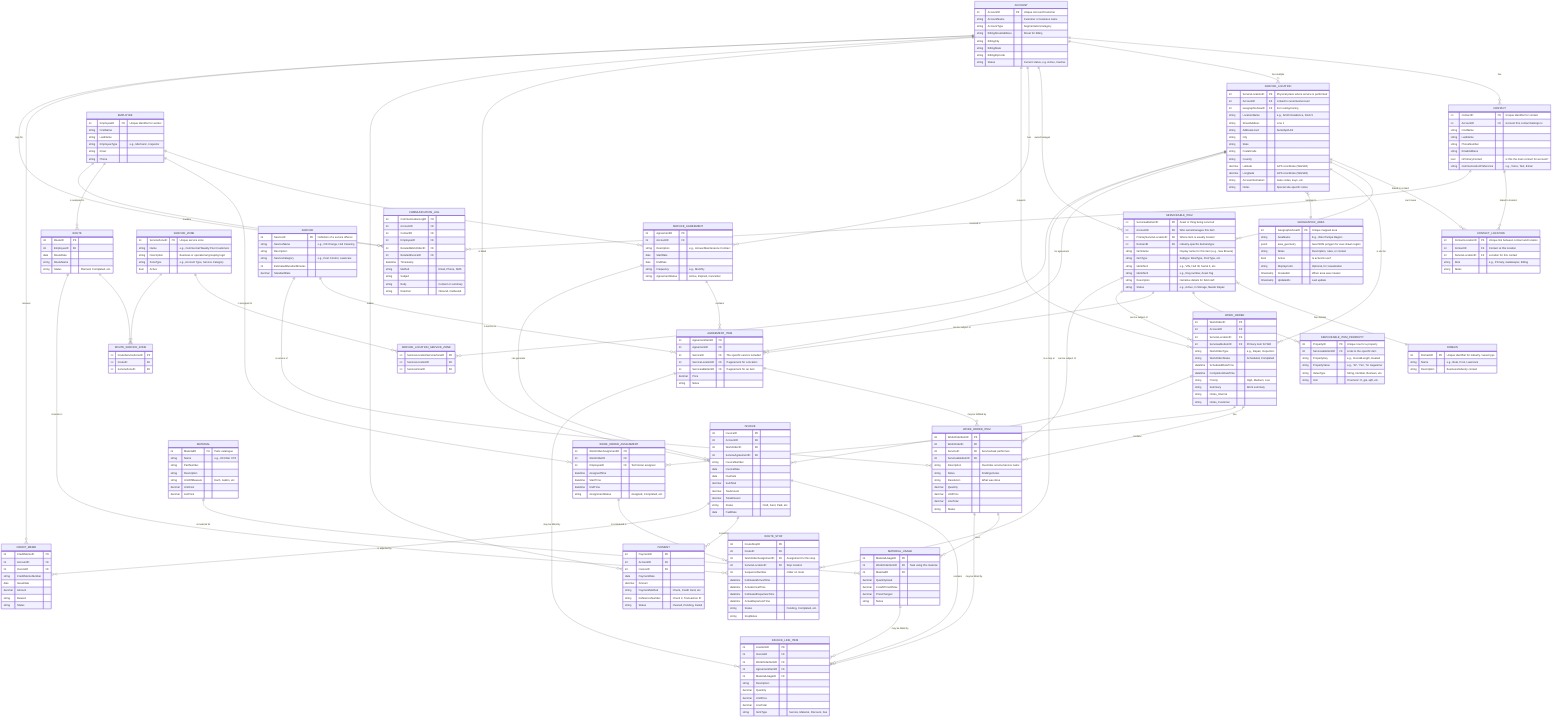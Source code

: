 erDiagram
    ACCOUNT {
        int AccountID PK "Unique Account/Customer"
        string AccountName "Customer or business name"
        string AccountType "Segmentation/category"
        string BillingStreetAddress "Street for billing"
        string BillingCity
        string BillingState
        string BillingZipCode
        string Status "Current status, e.g. Active, Inactive"
    }

    CONTACT {
        int ContactID PK "Unique identifier for contact"
        int AccountID FK "Account this contact belongs to"
        string FirstName
        string LastName
        string PhoneNumber
        string EmailAddress
        bool IsPrimaryContact "Is this the main contact for account?"
        string CommunicationPreference "e.g., Voice, Text, Email"
    }

    SERVICE_LOCATION {
        int ServiceLocationID PK "Physical place where service is performed"
        int AccountID FK "Linked to customer/account"
        int GeographicAreaID FK "For routing/zoning"
        string LocationName "e.g., Smith Residence, Dock 5"
        string StreetAddress "Line 1"
        string AddressLine2 "Suite/Apt/Unit"
        string City
        string State
        string PostalCode
        string Country
        decimal Latitude "GPS coordinate (WGS84)"
        decimal Longitude "GPS coordinate (WGS84)"
        string AccessInformation "Gate codes, keys, etc."
        string Notes "Special site-specific notes"
    }

    CONTACT_LOCATION {
        int ContactLocationID PK "Unique link between contact and location"
        int ContactID FK "Contact at this location"
        int ServiceLocationID FK "Location for this contact"
        string Role "e.g., Primary, Gatekeeper, Billing"
        string Notes
    }

    DOMAIN {
        int DomainID PK "Unique identifier for industry / asset type"
        string Name "e.g., Boat, Pool, Lawncare"
        string Description "Business/industry context"
    }

    SERVICEABLE_ITEM {
        int ServiceableItemID PK "Asset or thing being serviced"
        int AccountID FK "Who owns/manages this item"
        int PrimaryServiceLocationID FK "Where item is usually located"
        int DomainID FK "Industry-specific domain/type"
        string ItemName "Display name for this item (e.g., Sea Breeze)"
        string ItemType "Subtype: BoatType, PoolType, etc."
        string Identifier1 "e.g., VIN, Hull ID, Serial #, etc."
        string Identifier2 "e.g., Reg number, Asset Tag"
        string Description "Narrative details for field staff"
        string Status "e.g., Active, In Storage, Needs Repair"
    }

    SERVICEABLE_ITEM_PROPERTY {
        int PropertyID PK "Unique row for a property"
        int ServiceableItemID FK "Links to the specific item"
        string PropertyKey "e.g., OverallLength, Heated"
        string PropertyValue "e.g., '32', 'Yes', 'St. Augustine'"
        string ValueType "String, Number, Boolean, etc."
        string Unit "If numeric: ft, gal, sqft, etc."
    }

    SERVICE_ZONE {
        int ServiceZoneID PK "Unique service zone"
        string Name "e.g., Commercial Weekly Pool Customers"
        string Description "Business or operational grouping logic"
        string ZoneType "e.g., Account Type, Service Category"
        bool Active
    }

    SERVICE_LOCATION_SERVICE_ZONE {
        int ServiceLocationServiceZoneID PK
        int ServiceLocationID FK
        int ServiceZoneID FK
    }

    ROUTE_SERVICE_ZONE {
        int RouteServiceZoneID PK
        int RouteID FK
        int ServiceZoneID FK
    }

    GEOGRAPHIC_AREA {
        int GeographicAreaID PK "Unique mapped area"
        string AreaName "E.g., West Tampa Region"
        jsonb area_geometry "GeoJSON polygon for user-drawn region"
        string Notes "Description, rules, or context"
        bool Active "Is active/in use?"
        string DisplayColor "Optional, for visualization"
        timestamp CreatedAt "When area was created"
        timestamp UpdatedAt "Last update"
    }

    SERVICE {
        int ServiceID PK "Definition of a service offered"
        string ServiceName "e.g., Oil Change, Hull Cleaning"
        string Description
        string ServiceCategory "e.g., Pest Control, Lawncare"
        int EstimatedDurationMinutes
        decimal StandardRate
    }

    EMPLOYEE {
        int EmployeeID PK "Unique identifier for worker"
        string FirstName
        string LastName
        string EmployeeType "e.g., Mechanic, Inspector"
        string Email
        string Phone
    }

    SERVICE_AGREEMENT {
        int AgreementID PK
        int AccountID FK
        string Description "e.g., Annual Maintenance Contract"
        date StartDate
        date EndDate
        string Frequency "e.g., Monthly"
        string AgreementStatus "Active, Expired, Cancelled"
    }

    AGREEMENT_ITEM {
        int AgreementItemID PK
        int AgreementID FK
        int ServiceID FK "The specific service included"
        int ServiceLocationID FK "If agreement for a location"
        int ServiceableItemID FK "If agreement for an item"
        decimal Price
        string Notes
    }

    WORK_ORDER {
        int WorkOrderID PK
        int AccountID FK
        int ServiceLocationID FK
        int ServiceableItemID FK "Primary item for WO"
        string WorkOrderType "e.g., Repair, Inspection"
        string WorkOrderStatus "Scheduled, Completed"
        datetime ScheduledDateTime
        datetime CompletionDateTime
        string Priority "High, Medium, Low"
        string Summary "Work summary"
        string Notes_Internal
        string Notes_Customer
    }

    WORK_ORDER_ITEM {
        int WorkOrderItemID PK
        int WorkOrderID FK
        int ServiceID FK "Service/task performed"
        int ServiceableItemID FK
        string Description "Overrides service/service name"
        string Notes "Findings/notes"
        string Resolution "What was done"
        decimal Quantity
        decimal UnitPrice
        decimal LineTotal
        string Status
    }

    WORK_ORDER_ASSIGNMENT {
        int WorkOrderAssignmentID PK
        int WorkOrderID FK
        int EmployeeID FK "Technician assigned"
        datetime AssignedTime
        datetime StartTime
        datetime EndTime
        string AssignmentStatus "Assigned, Completed, etc."
    }

    MATERIAL {
        int MaterialID PK "Parts catalogue"
        string Name "e.g., Oil Filter XYZ"
        string PartNumber
        string Description
        string UnitOfMeasure "Each, Gallon, etc."
        decimal UnitCost
        decimal ListPrice
    }

    MATERIAL_USAGE {
        int MaterialUsageID PK
        int WorkOrderItemID FK "Task using this material"
        int MaterialID FK
        decimal QuantityUsed
        decimal CostAtTimeOfUse
        decimal PriceCharged
        string Notes
    }

    INVOICE {
        int InvoiceID PK
        int AccountID FK
        int WorkOrderID FK
        int ServiceAgreementID FK
        string InvoiceNumber
        date InvoiceDate
        date DueDate
        decimal SubTotal
        decimal TaxAmount
        decimal TotalAmount
        string Status "Draft, Sent, Paid, etc."
        date PaidDate
    }

    INVOICE_LINE_ITEM {
        int LineItemID PK
        int InvoiceID FK
        int WorkOrderItemID FK
        int AgreementItemID FK
        int MaterialUsageID FK
        string Description
        decimal Quantity
        decimal UnitPrice
        decimal LineTotal
        string ItemType "Service, Material, Discount, Fee"
    }

    PAYMENT {
        int PaymentID PK
        int AccountID FK
        int InvoiceID FK
        date PaymentDate
        decimal Amount
        string PaymentMethod "Check, Credit Card, etc."
        string ReferenceNumber "Check #, Transaction ID"
        string Status "Cleared, Pending, Failed"
    }

    CREDIT_MEMO {
        int CreditMemoID PK
        int AccountID FK
        int InvoiceID FK
        string CreditMemoNumber
        date IssueDate
        decimal Amount
        string Reason
        string Status
    }

    COMMUNICATION_LOG {
        int CommunicationLogID PK
        int AccountID FK
        int ContactID FK
        int EmployeeID FK
        int RelatedWorkOrderID FK
        int RelatedInvoiceID FK
        datetime Timestamp
        string Method "Email, Phone, SMS"
        string Subject
        string Body "Content or summary"
        string Direction "Inbound, Outbound"
    }

    ROUTE {
        int RouteID PK
        int EmployeeID FK
        date RouteDate
        string RouteName
        string Status "Planned, Completed, etc."
    }

    ROUTE_STOP {
        int RouteStopID PK
        int RouteID FK
        int WorkOrderAssignmentID FK "Assignment for this stop"
        int ServiceLocationID FK "Stop location"
        int SequenceNumber "Order on route"
        datetime EstimatedArrivalTime
        datetime ActualArrivalTime
        datetime EstimatedDepartureTime
        datetime ActualDepartureTime
        string Status "Pending, Completed, etc."
        string StopNotes
    }

    ACCOUNT ||--o{ CONTACT : "has"
    ACCOUNT ||--o{ SERVICE_LOCATION : "has multiple"
    ACCOUNT ||--o{ SERVICEABLE_ITEM : "owns/manages"
    ACCOUNT ||--o{ SERVICE_AGREEMENT : "has"
    ACCOUNT ||--o{ WORK_ORDER : "requests"
    ACCOUNT ||--o{ INVOICE : "is billed"
    ACCOUNT ||--o{ PAYMENT : "makes"
    ACCOUNT ||--o{ CREDIT_MEMO : "receives"
    ACCOUNT ||--o{ COMMUNICATION_LOG : "logs for"

    CONTACT ||--o{ CONTACT_LOCATION : "linked to location"
    SERVICE_LOCATION ||--o{ CONTACT_LOCATION : "linked to contact"
    CONTACT ||--o{ COMMUNICATION_LOG : "involved in"

    SERVICE_LOCATION ||--o{ SERVICEABLE_ITEM : "can house"
    SERVICE_LOCATION ||--o{ WORK_ORDER : "is site for"
    SERVICE_LOCATION }|--|| GEOGRAPHIC_AREA : "belongs to"
    SERVICE_LOCATION ||--o{ AGREEMENT_ITEM : "for agreement"
    SERVICE_LOCATION ||--o{ ROUTE_STOP : "is a stop at"

    SERVICEABLE_ITEM }|--|| DOMAIN : "has domain"
    SERVICEABLE_ITEM ||--o{ SERVICEABLE_ITEM_PROPERTY : "has property"
    SERVICEABLE_ITEM ||--o{ AGREEMENT_ITEM : "can be subject of"
    SERVICEABLE_ITEM ||--o{ WORK_ORDER : "can be subject of"
    SERVICEABLE_ITEM ||--o{ WORK_ORDER_ITEM : "can be subject of"

    SERVICE_ZONE ||--o{ SERVICE_LOCATION_SERVICE_ZONE : ""
    SERVICE_LOCATION ||--o{ SERVICE_LOCATION_SERVICE_ZONE : ""

    SERVICE_ZONE ||--o{ ROUTE_SERVICE_ZONE : ""
    ROUTE ||--o{ ROUTE_SERVICE_ZONE : ""

    SERVICE_AGREEMENT ||--o{ AGREEMENT_ITEM : "contains"
    SERVICE_AGREEMENT ||--o{ INVOICE : "can generate"
    EMPLOYEE ||--o{ SERVICE_AGREEMENT : "manages/sold"

    SERVICE ||--o{ AGREEMENT_ITEM : "is service in"
    SERVICE ||--o{ WORK_ORDER_ITEM : "is service of"

    WORK_ORDER ||--o{ WORK_ORDER_ITEM : "contains"
    WORK_ORDER ||--o{ WORK_ORDER_ASSIGNMENT : "has"
    WORK_ORDER ||--o{ INVOICE : "can generate"

    EMPLOYEE ||--o{ WORK_ORDER_ASSIGNMENT : "is assigned to"
    EMPLOYEE ||--o{ ROUTE : "is assigned to"
    EMPLOYEE ||--o{ COMMUNICATION_LOG : "handles"

    AGREEMENT_ITEM ||--o{ WORK_ORDER_ITEM : "may be fulfilled by"
    AGREEMENT_ITEM ||--o{ INVOICE_LINE_ITEM : "may be billed by"

    WORK_ORDER_ITEM ||--o{ MATERIAL_USAGE : "uses"
    WORK_ORDER_ITEM ||--o{ INVOICE_LINE_ITEM : "may be billed by"

    MATERIAL ||--o{ MATERIAL_USAGE : "is material for"
    MATERIAL_USAGE ||--o{ INVOICE_LINE_ITEM : "may be billed by"

    INVOICE ||--o{ INVOICE_LINE_ITEM : "contains"
    INVOICE ||--o{ PAYMENT : "is paid by"
    INVOICE ||--o{ CREDIT_MEMO : "is adjusted by"

    ROUTE ||--o{ ROUTE_STOP : "consists of"
    WORK_ORDER_ASSIGNMENT ||--o{ ROUTE_STOP : "is scheduled in"